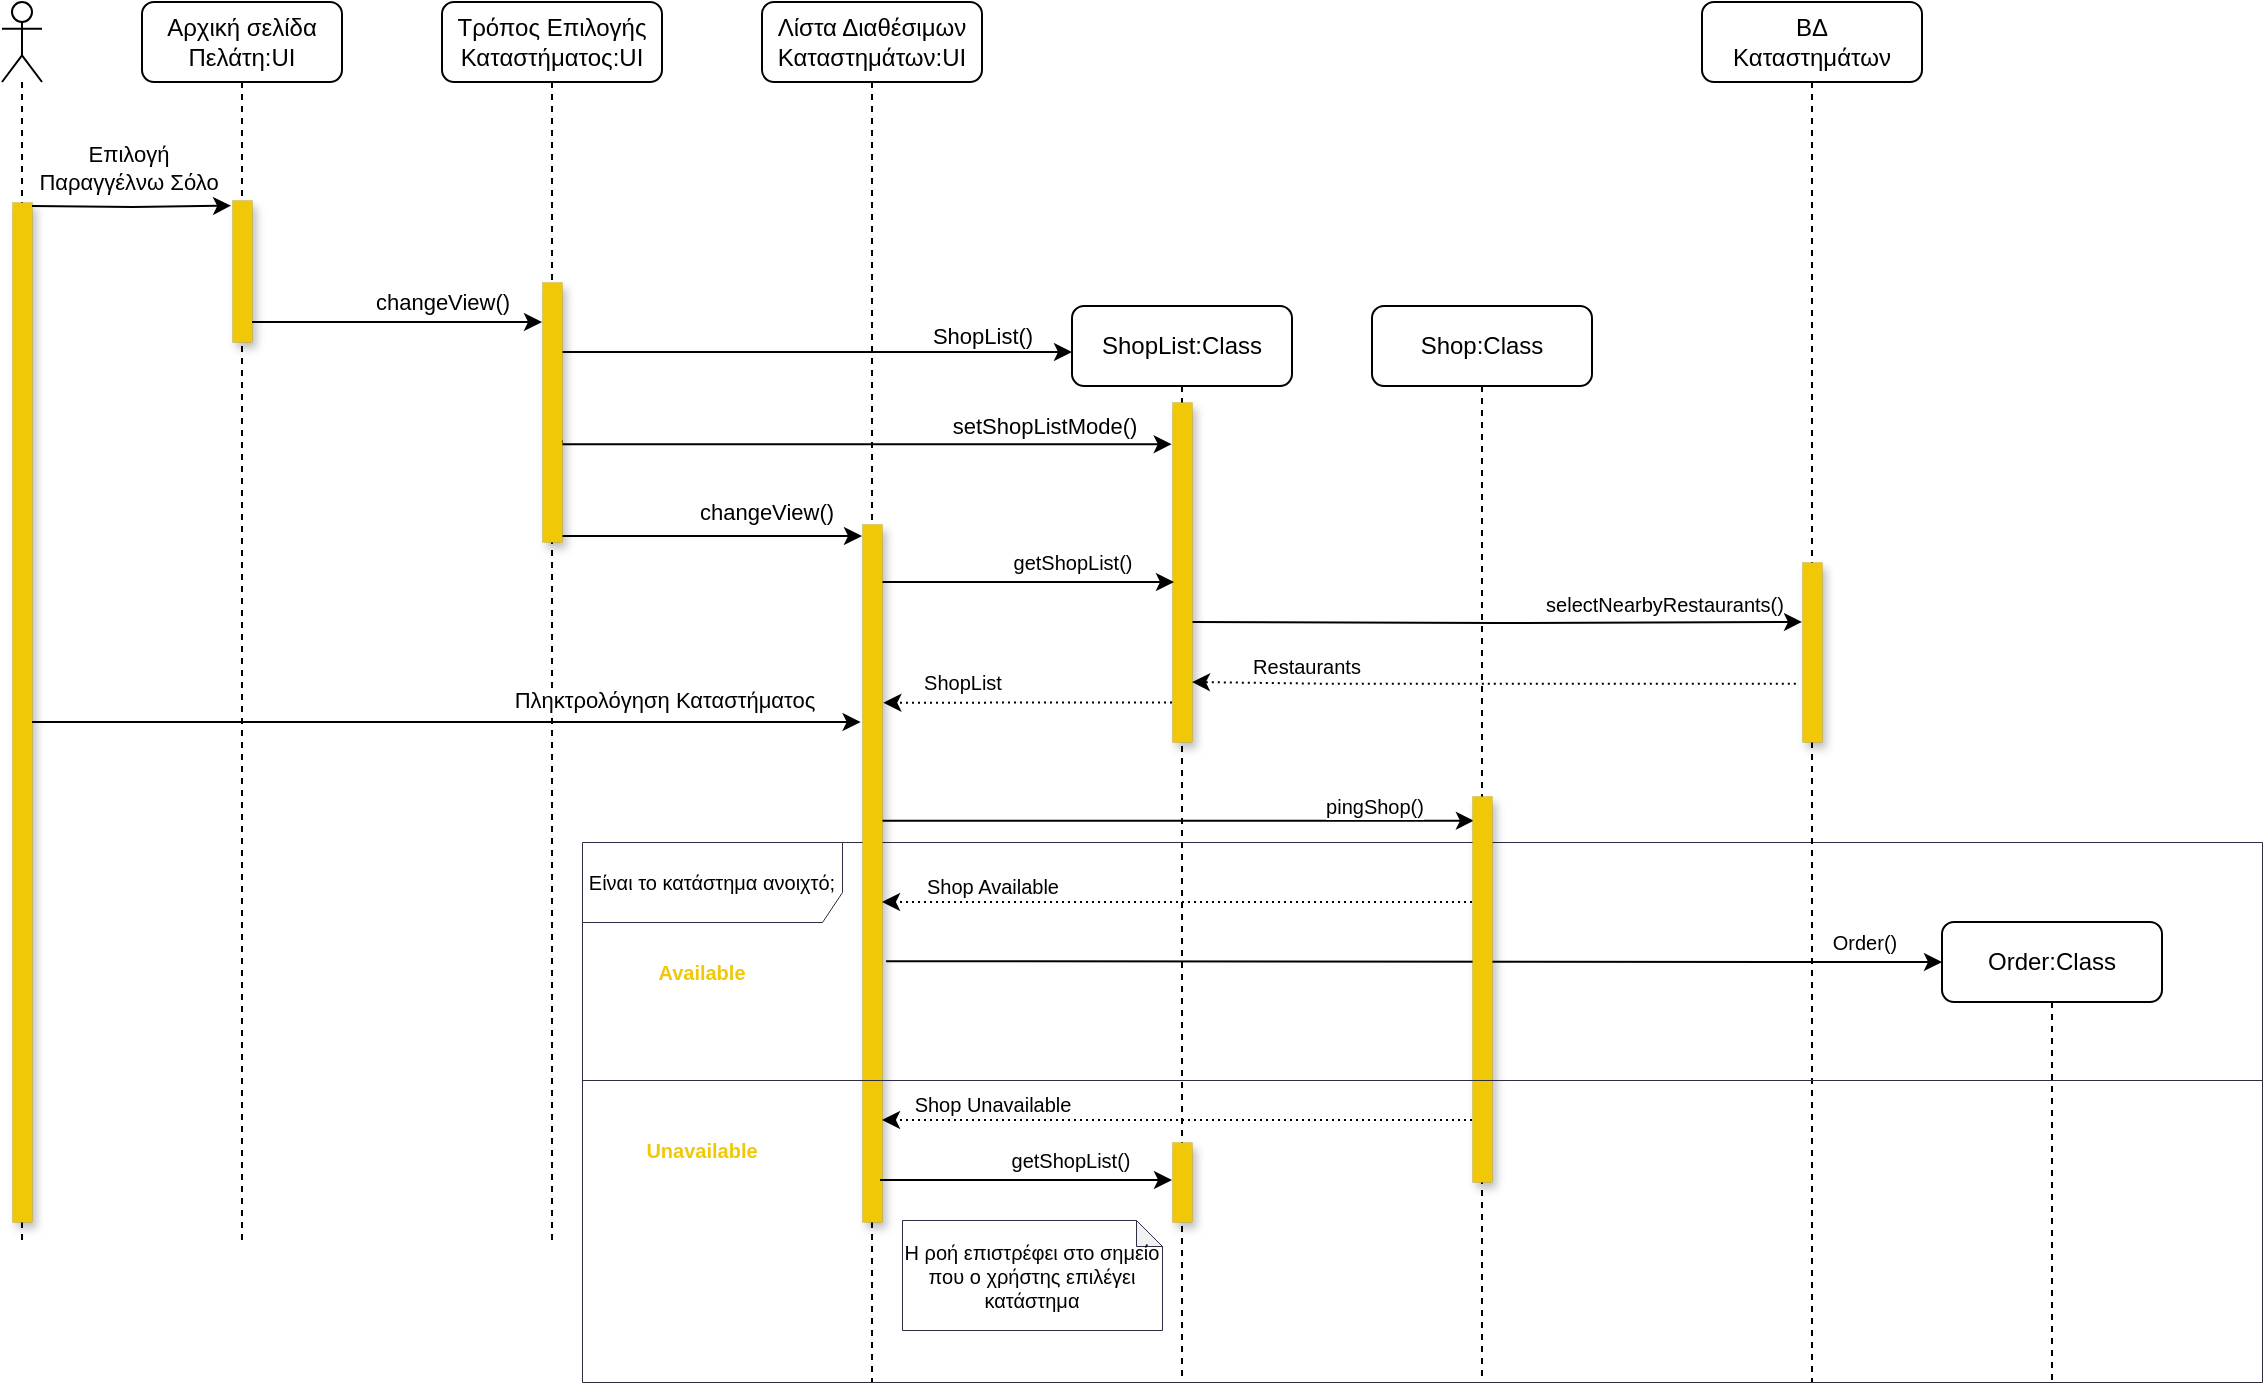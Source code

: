 <mxfile version="18.0.4" type="device"><diagram id="kgpKYQtTHZ0yAKxKKP6v" name="Page-1"><mxGraphModel dx="2244" dy="1645" grid="1" gridSize="10" guides="1" tooltips="1" connect="1" arrows="1" fold="1" page="1" pageScale="1" pageWidth="850" pageHeight="1100" math="0" shadow="0"><root><mxCell id="0"/><mxCell id="1" parent="0"/><mxCell id="dVP5XHTWbVvh-FosjpwK-43" value="Είναι το κατάστημα ανοιχτό;" style="shape=umlFrame;whiteSpace=wrap;html=1;fontSize=10;width=130;height=40;strokeWidth=0.5;strokeColor=#2B2D42;" vertex="1" parent="1"><mxGeometry x="290" y="500" width="840" height="270" as="geometry"/></mxCell><mxCell id="amxis_Cv2NTNQZA-Zm_J-2" value="" style="shape=umlLifeline;participant=umlActor;perimeter=lifelinePerimeter;whiteSpace=wrap;html=1;container=1;collapsible=0;recursiveResize=0;verticalAlign=top;spacingTop=36;outlineConnect=0;" parent="1" vertex="1"><mxGeometry y="80" width="20" height="620" as="geometry"/></mxCell><mxCell id="amxis_Cv2NTNQZA-Zm_J-3" value="" style="points=[];perimeter=orthogonalPerimeter;rounded=0;shadow=1;strokeWidth=0;fillColor=#F0C808;strokeColor=default;dashed=1;dashPattern=1 4;" parent="amxis_Cv2NTNQZA-Zm_J-2" vertex="1"><mxGeometry x="5" y="100" width="10" height="510" as="geometry"/></mxCell><mxCell id="amxis_Cv2NTNQZA-Zm_J-4" value="Αρχική σελίδα Πελάτη:UI" style="shape=umlLifeline;perimeter=lifelinePerimeter;whiteSpace=wrap;html=1;container=1;collapsible=0;recursiveResize=0;outlineConnect=0;glass=0;rounded=1;" parent="1" vertex="1"><mxGeometry x="70" y="80" width="100" height="620" as="geometry"/></mxCell><mxCell id="amxis_Cv2NTNQZA-Zm_J-5" value="" style="html=1;points=[];perimeter=orthogonalPerimeter;fillColor=#F0C808;strokeColor=default;shadow=1;dashed=1;dashPattern=1 4;strokeWidth=0;" parent="amxis_Cv2NTNQZA-Zm_J-4" vertex="1"><mxGeometry x="45" y="99" width="10" height="71" as="geometry"/></mxCell><mxCell id="amxis_Cv2NTNQZA-Zm_J-12" value="ShopList:Class" style="shape=umlLifeline;perimeter=lifelinePerimeter;whiteSpace=wrap;html=1;container=0;collapsible=0;recursiveResize=0;outlineConnect=0;glass=0;rounded=1;" parent="1" vertex="1"><mxGeometry x="535" y="232" width="110" height="538" as="geometry"/></mxCell><mxCell id="amxis_Cv2NTNQZA-Zm_J-13" value="ΒΔ &lt;br&gt;Καταστημάτων" style="shape=umlLifeline;perimeter=lifelinePerimeter;whiteSpace=wrap;html=1;container=0;collapsible=0;recursiveResize=0;outlineConnect=0;glass=0;rounded=1;" parent="1" vertex="1"><mxGeometry x="850" y="80" width="110" height="690" as="geometry"/></mxCell><mxCell id="amxis_Cv2NTNQZA-Zm_J-14" style="edgeStyle=orthogonalEdgeStyle;rounded=0;orthogonalLoop=1;jettySize=auto;html=1;entryX=-0.046;entryY=0.04;entryDx=0;entryDy=0;entryPerimeter=0;" parent="1" target="amxis_Cv2NTNQZA-Zm_J-5" edge="1"><mxGeometry relative="1" as="geometry"><mxPoint x="15" y="182" as="sourcePoint"/><Array as="points"/></mxGeometry></mxCell><mxCell id="dVP5XHTWbVvh-FosjpwK-1" value="Επιλογή &lt;br&gt;Παραγγέλνω Σόλο" style="edgeLabel;html=1;align=center;verticalAlign=middle;resizable=0;points=[];" vertex="1" connectable="0" parent="amxis_Cv2NTNQZA-Zm_J-14"><mxGeometry x="-0.143" y="2" relative="1" as="geometry"><mxPoint x="5" y="-18" as="offset"/></mxGeometry></mxCell><mxCell id="dVP5XHTWbVvh-FosjpwK-7" style="edgeStyle=orthogonalEdgeStyle;rounded=0;orthogonalLoop=1;jettySize=auto;html=1;entryX=0;entryY=0.333;entryDx=0;entryDy=0;entryPerimeter=0;" edge="1" parent="1" target="dVP5XHTWbVvh-FosjpwK-31"><mxGeometry relative="1" as="geometry"><mxPoint x="595" y="390" as="sourcePoint"/><mxPoint x="735" y="390.04" as="targetPoint"/><Array as="points"/></mxGeometry></mxCell><mxCell id="dVP5XHTWbVvh-FosjpwK-8" value="&lt;font style=&quot;font-size: 10px;&quot;&gt;selectNearbyRestaurants()&lt;/font&gt;" style="edgeLabel;html=1;align=center;verticalAlign=middle;resizable=0;points=[];" vertex="1" connectable="0" parent="dVP5XHTWbVvh-FosjpwK-7"><mxGeometry x="-0.348" y="1" relative="1" as="geometry"><mxPoint x="136" y="-9" as="offset"/></mxGeometry></mxCell><mxCell id="dVP5XHTWbVvh-FosjpwK-39" style="edgeStyle=orthogonalEdgeStyle;rounded=0;orthogonalLoop=1;jettySize=auto;html=1;entryX=1.067;entryY=0.256;entryDx=0;entryDy=0;entryPerimeter=0;fontSize=10;dashed=1;dashPattern=1 2;" edge="1" parent="1" source="amxis_Cv2NTNQZA-Zm_J-19" target="dVP5XHTWbVvh-FosjpwK-14"><mxGeometry relative="1" as="geometry"><Array as="points"><mxPoint x="513" y="430"/></Array></mxGeometry></mxCell><mxCell id="amxis_Cv2NTNQZA-Zm_J-19" value="" style="html=1;points=[];perimeter=orthogonalPerimeter;fillColor=#F0C808;strokeColor=default;shadow=1;dashed=1;dashPattern=1 4;strokeWidth=0;" parent="1" vertex="1"><mxGeometry x="585" y="280" width="10" height="170" as="geometry"/></mxCell><mxCell id="dVP5XHTWbVvh-FosjpwK-11" value="Τρόπος Επιλογής Καταστήματος:UI" style="shape=umlLifeline;perimeter=lifelinePerimeter;whiteSpace=wrap;html=1;container=0;collapsible=0;recursiveResize=0;outlineConnect=0;glass=0;rounded=1;" vertex="1" parent="1"><mxGeometry x="220" y="80" width="110" height="620" as="geometry"/></mxCell><mxCell id="dVP5XHTWbVvh-FosjpwK-12" value="Λίστα Διαθέσιμων Καταστημάτων:UI" style="shape=umlLifeline;perimeter=lifelinePerimeter;whiteSpace=wrap;html=1;container=0;collapsible=0;recursiveResize=0;outlineConnect=0;glass=0;rounded=1;" vertex="1" parent="1"><mxGeometry x="380" y="80" width="110" height="690" as="geometry"/></mxCell><mxCell id="dVP5XHTWbVvh-FosjpwK-21" style="edgeStyle=orthogonalEdgeStyle;rounded=0;orthogonalLoop=1;jettySize=auto;html=1;fontSize=11;" edge="1" parent="1" source="dVP5XHTWbVvh-FosjpwK-13"><mxGeometry relative="1" as="geometry"><mxPoint x="535" y="255" as="targetPoint"/><Array as="points"><mxPoint x="530" y="255"/><mxPoint x="530" y="255"/></Array></mxGeometry></mxCell><mxCell id="dVP5XHTWbVvh-FosjpwK-22" value="ShopList()" style="edgeLabel;html=1;align=center;verticalAlign=middle;resizable=0;points=[];fontSize=11;" vertex="1" connectable="0" parent="dVP5XHTWbVvh-FosjpwK-21"><mxGeometry x="0.739" y="1" relative="1" as="geometry"><mxPoint x="-12" y="-7" as="offset"/></mxGeometry></mxCell><mxCell id="dVP5XHTWbVvh-FosjpwK-25" style="edgeStyle=orthogonalEdgeStyle;rounded=0;orthogonalLoop=1;jettySize=auto;html=1;fontSize=11;" edge="1" parent="1" source="dVP5XHTWbVvh-FosjpwK-13"><mxGeometry relative="1" as="geometry"><mxPoint x="430" y="347" as="targetPoint"/><Array as="points"><mxPoint x="430" y="347"/></Array></mxGeometry></mxCell><mxCell id="dVP5XHTWbVvh-FosjpwK-26" value="changeView()" style="edgeLabel;html=1;align=center;verticalAlign=middle;resizable=0;points=[];fontSize=11;" vertex="1" connectable="0" parent="dVP5XHTWbVvh-FosjpwK-25"><mxGeometry x="0.11" y="-1" relative="1" as="geometry"><mxPoint x="18" y="-13" as="offset"/></mxGeometry></mxCell><mxCell id="dVP5XHTWbVvh-FosjpwK-27" style="edgeStyle=orthogonalEdgeStyle;rounded=0;orthogonalLoop=1;jettySize=auto;html=1;fontSize=11;entryX=-0.015;entryY=0.124;entryDx=0;entryDy=0;entryPerimeter=0;" edge="1" parent="1" target="amxis_Cv2NTNQZA-Zm_J-19"><mxGeometry relative="1" as="geometry"><mxPoint x="280" y="299" as="sourcePoint"/><mxPoint x="580" y="301" as="targetPoint"/><Array as="points"><mxPoint x="280" y="301"/></Array></mxGeometry></mxCell><mxCell id="dVP5XHTWbVvh-FosjpwK-28" value="setShopListMode()" style="edgeLabel;html=1;align=center;verticalAlign=middle;resizable=0;points=[];fontSize=11;" vertex="1" connectable="0" parent="dVP5XHTWbVvh-FosjpwK-27"><mxGeometry x="0.66" relative="1" as="geometry"><mxPoint x="-12" y="-9" as="offset"/></mxGeometry></mxCell><mxCell id="dVP5XHTWbVvh-FosjpwK-13" value="" style="html=1;points=[];perimeter=orthogonalPerimeter;fillColor=#F0C808;strokeColor=default;shadow=1;dashed=1;dashPattern=1 4;strokeWidth=0;" vertex="1" parent="1"><mxGeometry x="270" y="220" width="10" height="130" as="geometry"/></mxCell><mxCell id="dVP5XHTWbVvh-FosjpwK-34" style="edgeStyle=orthogonalEdgeStyle;rounded=0;orthogonalLoop=1;jettySize=auto;html=1;fontSize=10;" edge="1" parent="1" source="dVP5XHTWbVvh-FosjpwK-14"><mxGeometry relative="1" as="geometry"><mxPoint x="586" y="370" as="targetPoint"/><Array as="points"><mxPoint x="586" y="370"/></Array></mxGeometry></mxCell><mxCell id="dVP5XHTWbVvh-FosjpwK-35" value="getShopList()" style="edgeLabel;html=1;align=center;verticalAlign=middle;resizable=0;points=[];fontSize=10;" vertex="1" connectable="0" parent="dVP5XHTWbVvh-FosjpwK-34"><mxGeometry x="0.15" y="1" relative="1" as="geometry"><mxPoint x="11" y="-9" as="offset"/></mxGeometry></mxCell><mxCell id="dVP5XHTWbVvh-FosjpwK-41" style="edgeStyle=orthogonalEdgeStyle;rounded=0;orthogonalLoop=1;jettySize=auto;html=1;entryX=0.096;entryY=0.064;entryDx=0;entryDy=0;entryPerimeter=0;fontSize=10;" edge="1" parent="1" source="dVP5XHTWbVvh-FosjpwK-14" target="dVP5XHTWbVvh-FosjpwK-37"><mxGeometry relative="1" as="geometry"><Array as="points"><mxPoint x="435" y="490"/><mxPoint x="435" y="490"/></Array></mxGeometry></mxCell><mxCell id="dVP5XHTWbVvh-FosjpwK-42" value="pingShop()" style="edgeLabel;html=1;align=center;verticalAlign=middle;resizable=0;points=[];fontSize=10;" vertex="1" connectable="0" parent="dVP5XHTWbVvh-FosjpwK-41"><mxGeometry x="0.175" y="2" relative="1" as="geometry"><mxPoint x="72" y="-6" as="offset"/></mxGeometry></mxCell><mxCell id="dVP5XHTWbVvh-FosjpwK-14" value="" style="html=1;points=[];perimeter=orthogonalPerimeter;fillColor=#F0C808;strokeColor=default;shadow=1;dashed=1;dashPattern=1 4;strokeWidth=0;" vertex="1" parent="1"><mxGeometry x="430" y="341" width="10" height="349" as="geometry"/></mxCell><mxCell id="dVP5XHTWbVvh-FosjpwK-17" style="edgeStyle=orthogonalEdgeStyle;rounded=0;orthogonalLoop=1;jettySize=auto;html=1;entryX=0;entryY=0.154;entryDx=0;entryDy=0;entryPerimeter=0;fontSize=11;" edge="1" parent="1" source="amxis_Cv2NTNQZA-Zm_J-5" target="dVP5XHTWbVvh-FosjpwK-13"><mxGeometry relative="1" as="geometry"><Array as="points"><mxPoint x="160" y="240"/><mxPoint x="160" y="240"/></Array></mxGeometry></mxCell><mxCell id="dVP5XHTWbVvh-FosjpwK-20" value="changeView()" style="edgeLabel;html=1;align=center;verticalAlign=middle;resizable=0;points=[];fontSize=11;" vertex="1" connectable="0" parent="dVP5XHTWbVvh-FosjpwK-17"><mxGeometry x="0.401" relative="1" as="geometry"><mxPoint x="-7" y="-10" as="offset"/></mxGeometry></mxCell><mxCell id="dVP5XHTWbVvh-FosjpwK-29" style="edgeStyle=orthogonalEdgeStyle;rounded=0;orthogonalLoop=1;jettySize=auto;html=1;fontSize=11;entryX=-0.069;entryY=0.329;entryDx=0;entryDy=0;entryPerimeter=0;" edge="1" parent="1"><mxGeometry relative="1" as="geometry"><mxPoint x="15" y="440.024" as="sourcePoint"/><mxPoint x="429.31" y="440.021" as="targetPoint"/><Array as="points"><mxPoint x="120" y="440"/><mxPoint x="120" y="440"/></Array></mxGeometry></mxCell><mxCell id="dVP5XHTWbVvh-FosjpwK-30" value="Πληκτρολόγηση Καταστήματος" style="edgeLabel;html=1;align=center;verticalAlign=middle;resizable=0;points=[];fontSize=11;" vertex="1" connectable="0" parent="dVP5XHTWbVvh-FosjpwK-29"><mxGeometry x="0.572" y="2" relative="1" as="geometry"><mxPoint x="-10" y="-9" as="offset"/></mxGeometry></mxCell><mxCell id="dVP5XHTWbVvh-FosjpwK-32" style="edgeStyle=orthogonalEdgeStyle;rounded=0;orthogonalLoop=1;jettySize=auto;html=1;fontSize=10;dashed=1;dashPattern=1 2;exitX=-0.309;exitY=0.677;exitDx=0;exitDy=0;exitPerimeter=0;" edge="1" parent="1" source="dVP5XHTWbVvh-FosjpwK-31"><mxGeometry relative="1" as="geometry"><mxPoint x="735" y="420" as="sourcePoint"/><mxPoint x="595" y="420" as="targetPoint"/><Array as="points"><mxPoint x="665" y="421"/></Array></mxGeometry></mxCell><mxCell id="dVP5XHTWbVvh-FosjpwK-33" value="Restaurants" style="edgeLabel;html=1;align=center;verticalAlign=middle;resizable=0;points=[];fontSize=10;" vertex="1" connectable="0" parent="dVP5XHTWbVvh-FosjpwK-32"><mxGeometry x="0.081" y="-1" relative="1" as="geometry"><mxPoint x="-82" y="-8" as="offset"/></mxGeometry></mxCell><mxCell id="dVP5XHTWbVvh-FosjpwK-40" value="ShopList" style="edgeLabel;html=1;align=center;verticalAlign=middle;resizable=0;points=[];fontSize=10;" vertex="1" connectable="0" parent="dVP5XHTWbVvh-FosjpwK-32"><mxGeometry x="0.081" y="-1" relative="1" as="geometry"><mxPoint x="-254" as="offset"/></mxGeometry></mxCell><mxCell id="dVP5XHTWbVvh-FosjpwK-31" value="" style="html=1;points=[];perimeter=orthogonalPerimeter;fillColor=#F0C808;strokeColor=default;shadow=1;dashed=1;dashPattern=1 4;strokeWidth=0;" vertex="1" parent="1"><mxGeometry x="900" y="360" width="10" height="90" as="geometry"/></mxCell><mxCell id="dVP5XHTWbVvh-FosjpwK-36" value="Shop:Class" style="shape=umlLifeline;perimeter=lifelinePerimeter;whiteSpace=wrap;html=1;container=0;collapsible=0;recursiveResize=0;outlineConnect=0;glass=0;rounded=1;" vertex="1" parent="1"><mxGeometry x="685" y="232" width="110" height="538" as="geometry"/></mxCell><mxCell id="dVP5XHTWbVvh-FosjpwK-45" style="edgeStyle=orthogonalEdgeStyle;rounded=0;orthogonalLoop=1;jettySize=auto;html=1;fontSize=10;dashed=1;dashPattern=1 2;" edge="1" parent="1" source="dVP5XHTWbVvh-FosjpwK-37"><mxGeometry relative="1" as="geometry"><mxPoint x="440" y="530" as="targetPoint"/><Array as="points"><mxPoint x="440" y="530"/></Array></mxGeometry></mxCell><mxCell id="dVP5XHTWbVvh-FosjpwK-46" value="Shop Available" style="edgeLabel;html=1;align=center;verticalAlign=middle;resizable=0;points=[];fontSize=10;" vertex="1" connectable="0" parent="dVP5XHTWbVvh-FosjpwK-45"><mxGeometry x="-0.649" y="1" relative="1" as="geometry"><mxPoint x="-188" y="-9" as="offset"/></mxGeometry></mxCell><mxCell id="dVP5XHTWbVvh-FosjpwK-48" value="Order:Class" style="shape=umlLifeline;perimeter=lifelinePerimeter;whiteSpace=wrap;html=1;container=0;collapsible=0;recursiveResize=0;outlineConnect=0;glass=0;rounded=1;" vertex="1" parent="1"><mxGeometry x="970" y="540" width="110" height="230" as="geometry"/></mxCell><mxCell id="dVP5XHTWbVvh-FosjpwK-49" value="" style="endArrow=classic;html=1;rounded=0;fontSize=10;exitX=1.204;exitY=0.878;exitDx=0;exitDy=0;exitPerimeter=0;" edge="1" parent="1"><mxGeometry width="50" height="50" relative="1" as="geometry"><mxPoint x="442.04" y="559.622" as="sourcePoint"/><mxPoint x="970" y="560" as="targetPoint"/></mxGeometry></mxCell><mxCell id="dVP5XHTWbVvh-FosjpwK-50" value="Order()" style="edgeLabel;html=1;align=center;verticalAlign=middle;resizable=0;points=[];fontSize=10;" vertex="1" connectable="0" parent="dVP5XHTWbVvh-FosjpwK-49"><mxGeometry x="0.63" y="1" relative="1" as="geometry"><mxPoint x="58" y="-9" as="offset"/></mxGeometry></mxCell><mxCell id="dVP5XHTWbVvh-FosjpwK-37" value="" style="html=1;points=[];perimeter=orthogonalPerimeter;fillColor=#F0C808;strokeColor=default;shadow=1;dashed=1;dashPattern=1 4;strokeWidth=0;" vertex="1" parent="1"><mxGeometry x="735" y="477" width="10" height="193" as="geometry"/></mxCell><mxCell id="dVP5XHTWbVvh-FosjpwK-51" value="&lt;font color=&quot;#f0c808&quot;&gt;&lt;b&gt;Available&lt;/b&gt;&lt;/font&gt;" style="text;html=1;strokeColor=none;fillColor=none;align=center;verticalAlign=middle;whiteSpace=wrap;rounded=0;fontSize=10;" vertex="1" parent="1"><mxGeometry x="320" y="550" width="60" height="30" as="geometry"/></mxCell><mxCell id="dVP5XHTWbVvh-FosjpwK-54" value="&lt;font color=&quot;#f0c808&quot;&gt;&lt;b&gt;Unavailable&lt;/b&gt;&lt;/font&gt;" style="text;html=1;strokeColor=none;fillColor=none;align=center;verticalAlign=middle;whiteSpace=wrap;rounded=0;fontSize=10;" vertex="1" parent="1"><mxGeometry x="320" y="639" width="60" height="30" as="geometry"/></mxCell><mxCell id="dVP5XHTWbVvh-FosjpwK-55" style="edgeStyle=orthogonalEdgeStyle;rounded=0;orthogonalLoop=1;jettySize=auto;html=1;fontSize=10;dashed=1;dashPattern=1 2;" edge="1" parent="1"><mxGeometry relative="1" as="geometry"><mxPoint x="735" y="639" as="sourcePoint"/><mxPoint x="440" y="639" as="targetPoint"/><Array as="points"><mxPoint x="440" y="639"/></Array></mxGeometry></mxCell><mxCell id="dVP5XHTWbVvh-FosjpwK-56" value="Shop Unavailable" style="edgeLabel;html=1;align=center;verticalAlign=middle;resizable=0;points=[];fontSize=10;" vertex="1" connectable="0" parent="dVP5XHTWbVvh-FosjpwK-55"><mxGeometry x="-0.649" y="1" relative="1" as="geometry"><mxPoint x="-188" y="-9" as="offset"/></mxGeometry></mxCell><mxCell id="dVP5XHTWbVvh-FosjpwK-44" value="" style="line;strokeWidth=0.5;fillColor=none;align=left;verticalAlign=middle;spacingTop=-1;spacingLeft=3;spacingRight=3;rotatable=0;labelPosition=right;points=[];portConstraint=eastwest;fontSize=10;strokeColor=#2B2D42;" vertex="1" parent="1"><mxGeometry x="290" y="615" width="840" height="8" as="geometry"/></mxCell><mxCell id="dVP5XHTWbVvh-FosjpwK-57" value="" style="html=1;points=[];perimeter=orthogonalPerimeter;fillColor=#F0C808;strokeColor=default;shadow=1;dashed=1;dashPattern=1 4;strokeWidth=0;" vertex="1" parent="1"><mxGeometry x="585" y="650" width="10" height="40" as="geometry"/></mxCell><mxCell id="dVP5XHTWbVvh-FosjpwK-58" style="edgeStyle=orthogonalEdgeStyle;rounded=0;orthogonalLoop=1;jettySize=auto;html=1;fontSize=10;" edge="1" parent="1"><mxGeometry relative="1" as="geometry"><mxPoint x="439" y="669.0" as="sourcePoint"/><mxPoint x="585" y="669" as="targetPoint"/><Array as="points"><mxPoint x="585" y="669"/></Array></mxGeometry></mxCell><mxCell id="dVP5XHTWbVvh-FosjpwK-59" value="getShopList()" style="edgeLabel;html=1;align=center;verticalAlign=middle;resizable=0;points=[];fontSize=10;" vertex="1" connectable="0" parent="dVP5XHTWbVvh-FosjpwK-58"><mxGeometry x="0.15" y="1" relative="1" as="geometry"><mxPoint x="11" y="-9" as="offset"/></mxGeometry></mxCell><mxCell id="dVP5XHTWbVvh-FosjpwK-60" value="&lt;font color=&quot;#000000&quot;&gt;Η ροή επιστρέφει στο σημείο που ο χρήστης επιλέγει κατάστημα&lt;/font&gt;" style="shape=note;whiteSpace=wrap;html=1;backgroundOutline=1;darkOpacity=0.05;fontSize=10;fontColor=#F0C808;strokeColor=#2B2D42;strokeWidth=0.5;size=13;" vertex="1" parent="1"><mxGeometry x="450" y="689" width="130" height="55" as="geometry"/></mxCell></root></mxGraphModel></diagram></mxfile>
